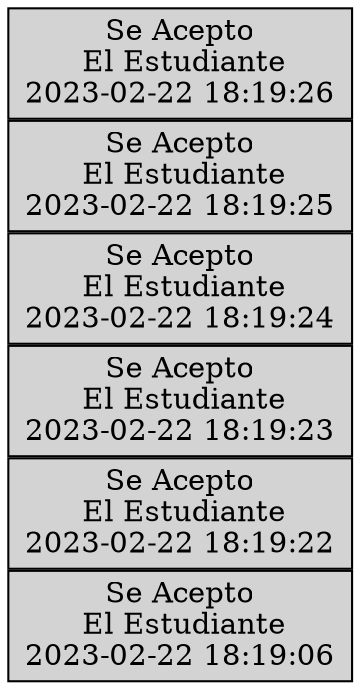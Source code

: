 digraph Pila {
node [shape=box, width=1.2, height=0.6, style=filled, fillcolor=lightgray];
rankdir=LR;
nodesep=0;
n0 [label="Se Acepto
 El Estudiante
2023-02-22 18:19:06"];
n1 [label="Se Acepto
 El Estudiante
2023-02-22 18:19:22"];
n2 [label="Se Acepto
 El Estudiante
2023-02-22 18:19:23"];
n3 [label="Se Acepto
 El Estudiante
2023-02-22 18:19:24"];
n4 [label="Se Acepto
 El Estudiante
2023-02-22 18:19:25"];
n5 [label="Se Acepto
 El Estudiante
2023-02-22 18:19:26"];
}
